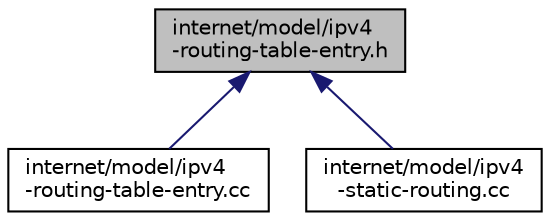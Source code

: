 digraph "internet/model/ipv4-routing-table-entry.h"
{
  edge [fontname="Helvetica",fontsize="10",labelfontname="Helvetica",labelfontsize="10"];
  node [fontname="Helvetica",fontsize="10",shape=record];
  Node1 [label="internet/model/ipv4\l-routing-table-entry.h",height=0.2,width=0.4,color="black", fillcolor="grey75", style="filled", fontcolor="black"];
  Node1 -> Node2 [dir="back",color="midnightblue",fontsize="10",style="solid"];
  Node2 [label="internet/model/ipv4\l-routing-table-entry.cc",height=0.2,width=0.4,color="black", fillcolor="white", style="filled",URL="$da/d94/ipv4-routing-table-entry_8cc.html"];
  Node1 -> Node3 [dir="back",color="midnightblue",fontsize="10",style="solid"];
  Node3 [label="internet/model/ipv4\l-static-routing.cc",height=0.2,width=0.4,color="black", fillcolor="white", style="filled",URL="$d6/d09/ipv4-static-routing_8cc.html"];
}
